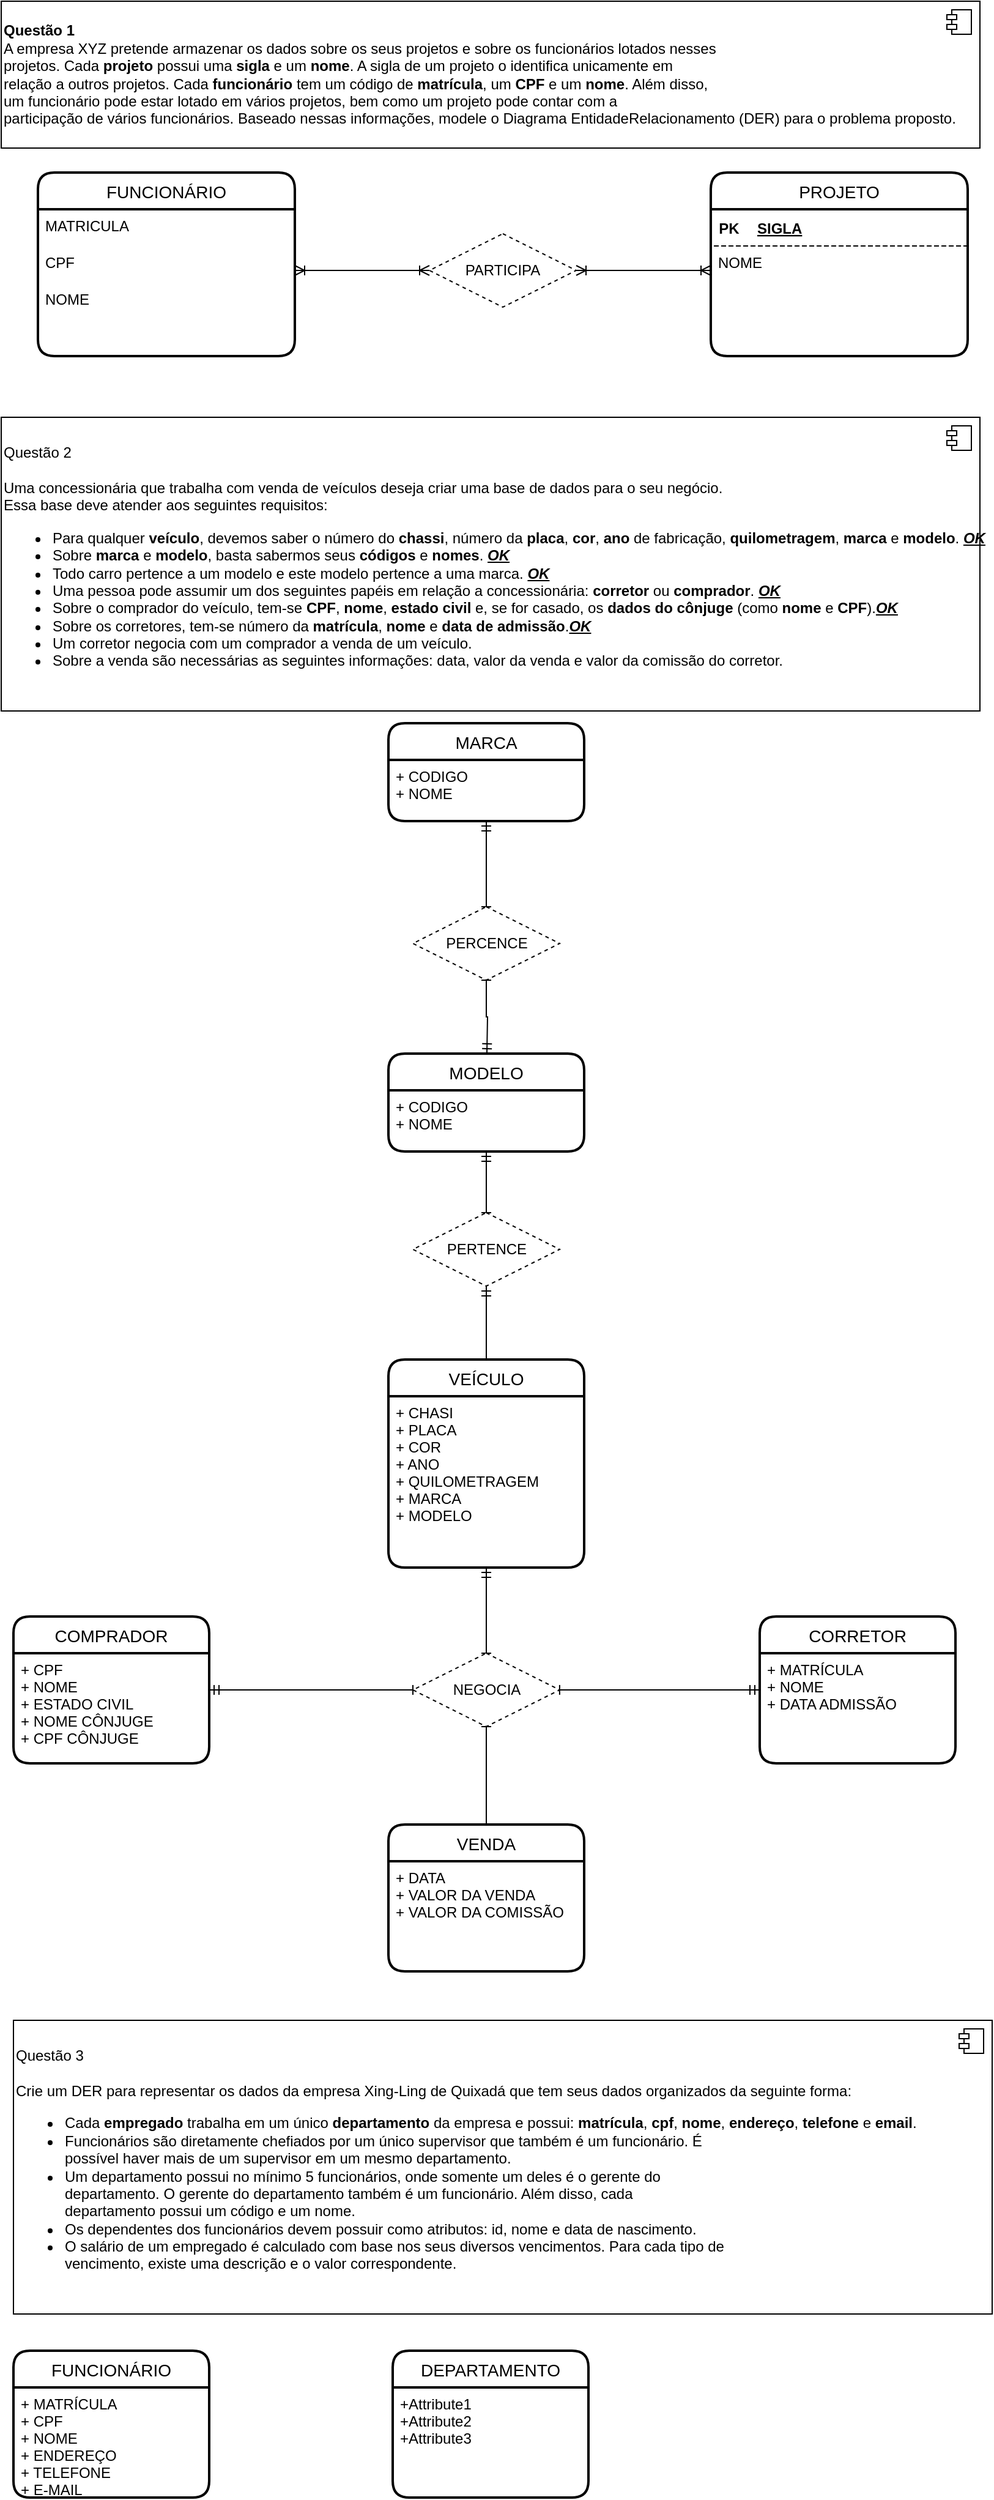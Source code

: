 <mxfile version="16.0.3" type="github">
  <diagram id="i-yVDr9640lq2V65SwCU" name="Page-1">
    <mxGraphModel dx="1186" dy="554" grid="1" gridSize="10" guides="1" tooltips="1" connect="1" arrows="1" fold="1" page="1" pageScale="1" pageWidth="827" pageHeight="1169" background="none" math="0" shadow="0">
      <root>
        <mxCell id="0" />
        <mxCell id="1" parent="0" />
        <mxCell id="gs9JZpR6Oo9pqmM1PFTJ-20" value="&lt;div&gt;&lt;b&gt;Questão 1&lt;/b&gt;&lt;/div&gt;&lt;div&gt;&lt;span&gt;A empresa XYZ pretende armazenar os dados sobre os seus projetos e sobre os funcionários lotados nesses&lt;/span&gt;&lt;/div&gt;&lt;div&gt;projetos. Cada &lt;b&gt;projeto&lt;/b&gt; possui uma &lt;b&gt;sigla&lt;/b&gt; e um &lt;b&gt;nome&lt;/b&gt;. A sigla de um projeto o identifica unicamente em&lt;/div&gt;&lt;div&gt;relação a outros projetos. Cada &lt;b&gt;funcionário&lt;/b&gt; tem um código de &lt;b&gt;matrícula&lt;/b&gt;, um &lt;b&gt;CPF&lt;/b&gt; e um &lt;b&gt;nome&lt;/b&gt;. Além disso,&lt;/div&gt;&lt;div&gt;&lt;span&gt;um funcionário pode estar lotado em vários projetos, bem como um projeto pode contar com a&lt;/span&gt;&lt;/div&gt;&lt;div&gt;&lt;span&gt;participação de vários funcionários. Baseado nessas informações, modele o Diagrama EntidadeRelacionamento (DER) para o problema proposto.&lt;/span&gt;&lt;/div&gt;" style="html=1;dropTarget=0;align=left;" parent="1" vertex="1">
          <mxGeometry x="10" y="10" width="800" height="120" as="geometry" />
        </mxCell>
        <mxCell id="gs9JZpR6Oo9pqmM1PFTJ-21" value="" style="shape=module;jettyWidth=8;jettyHeight=4;" parent="gs9JZpR6Oo9pqmM1PFTJ-20" vertex="1">
          <mxGeometry x="1" width="20" height="20" relative="1" as="geometry">
            <mxPoint x="-27" y="7" as="offset" />
          </mxGeometry>
        </mxCell>
        <mxCell id="gs9JZpR6Oo9pqmM1PFTJ-34" value="FUNCIONÁRIO" style="swimlane;childLayout=stackLayout;horizontal=1;startSize=30;horizontalStack=0;rounded=1;fontSize=14;fontStyle=0;strokeWidth=2;resizeParent=0;resizeLast=1;shadow=0;dashed=0;align=center;" parent="1" vertex="1">
          <mxGeometry x="40" y="150" width="210" height="150" as="geometry" />
        </mxCell>
        <mxCell id="gs9JZpR6Oo9pqmM1PFTJ-76" value="MATRICULA" style="text;strokeColor=none;fillColor=none;spacingLeft=4;spacingRight=4;overflow=hidden;rotatable=0;points=[[0,0.5],[1,0.5]];portConstraint=eastwest;fontSize=12;dashed=1;labelBackgroundColor=none;labelBorderColor=none;" parent="gs9JZpR6Oo9pqmM1PFTJ-34" vertex="1">
          <mxGeometry y="30" width="210" height="30" as="geometry" />
        </mxCell>
        <mxCell id="gs9JZpR6Oo9pqmM1PFTJ-57" value="CPF" style="text;strokeColor=none;fillColor=none;spacingLeft=4;spacingRight=4;overflow=hidden;rotatable=0;points=[[0,0.5],[1,0.5]];portConstraint=eastwest;fontSize=12;dashed=1;labelBackgroundColor=none;labelBorderColor=none;" parent="gs9JZpR6Oo9pqmM1PFTJ-34" vertex="1">
          <mxGeometry y="60" width="210" height="30" as="geometry" />
        </mxCell>
        <mxCell id="gs9JZpR6Oo9pqmM1PFTJ-55" value="NOME" style="text;strokeColor=none;fillColor=none;spacingLeft=4;spacingRight=4;overflow=hidden;rotatable=0;points=[[0,0.5],[1,0.5]];portConstraint=eastwest;fontSize=12;dashed=1;labelBackgroundColor=none;labelBorderColor=none;" parent="gs9JZpR6Oo9pqmM1PFTJ-34" vertex="1">
          <mxGeometry y="90" width="210" height="60" as="geometry" />
        </mxCell>
        <mxCell id="gs9JZpR6Oo9pqmM1PFTJ-58" value="PROJETO" style="swimlane;childLayout=stackLayout;horizontal=1;startSize=30;horizontalStack=0;rounded=1;fontSize=14;fontStyle=0;strokeWidth=2;resizeParent=0;resizeLast=1;shadow=0;dashed=0;align=center;" parent="1" vertex="1">
          <mxGeometry x="590" y="150" width="210" height="150" as="geometry" />
        </mxCell>
        <mxCell id="gs9JZpR6Oo9pqmM1PFTJ-59" value="" style="shape=table;startSize=0;container=1;collapsible=1;childLayout=tableLayout;fixedRows=1;rowLines=0;fontStyle=0;align=center;resizeLast=1;strokeColor=none;fillColor=none;dashed=1;labelBackgroundColor=none;labelBorderColor=none;" parent="gs9JZpR6Oo9pqmM1PFTJ-58" vertex="1">
          <mxGeometry y="30" width="210" height="30" as="geometry" />
        </mxCell>
        <mxCell id="gs9JZpR6Oo9pqmM1PFTJ-60" value="" style="shape=partialRectangle;collapsible=0;dropTarget=0;pointerEvents=0;fillColor=none;top=0;left=0;bottom=1;right=0;points=[[0,0.5],[1,0.5]];portConstraint=eastwest;dashed=1;labelBackgroundColor=none;labelBorderColor=none;" parent="gs9JZpR6Oo9pqmM1PFTJ-59" vertex="1">
          <mxGeometry width="210" height="30" as="geometry" />
        </mxCell>
        <mxCell id="gs9JZpR6Oo9pqmM1PFTJ-61" value="PK" style="shape=partialRectangle;connectable=0;fillColor=none;top=0;left=0;bottom=0;right=0;fontStyle=1;overflow=hidden;dashed=1;labelBackgroundColor=none;labelBorderColor=none;" parent="gs9JZpR6Oo9pqmM1PFTJ-60" vertex="1">
          <mxGeometry width="30" height="30" as="geometry">
            <mxRectangle width="30" height="30" as="alternateBounds" />
          </mxGeometry>
        </mxCell>
        <mxCell id="gs9JZpR6Oo9pqmM1PFTJ-62" value="SIGLA" style="shape=partialRectangle;connectable=0;fillColor=none;top=0;left=0;bottom=0;right=0;align=left;spacingLeft=6;fontStyle=5;overflow=hidden;dashed=1;labelBackgroundColor=none;labelBorderColor=none;" parent="gs9JZpR6Oo9pqmM1PFTJ-60" vertex="1">
          <mxGeometry x="30" width="180" height="30" as="geometry">
            <mxRectangle width="180" height="30" as="alternateBounds" />
          </mxGeometry>
        </mxCell>
        <mxCell id="gs9JZpR6Oo9pqmM1PFTJ-64" value="NOME" style="text;strokeColor=none;fillColor=none;spacingLeft=4;spacingRight=4;overflow=hidden;rotatable=0;points=[[0,0.5],[1,0.5]];portConstraint=eastwest;fontSize=12;dashed=1;labelBackgroundColor=none;labelBorderColor=none;" parent="gs9JZpR6Oo9pqmM1PFTJ-58" vertex="1">
          <mxGeometry y="60" width="210" height="90" as="geometry" />
        </mxCell>
        <mxCell id="gs9JZpR6Oo9pqmM1PFTJ-89" value="" style="edgeStyle=orthogonalEdgeStyle;rounded=0;orthogonalLoop=1;jettySize=auto;html=1;startArrow=ERoneToMany;startFill=0;endArrow=ERoneToMany;endFill=0;" parent="1" source="gs9JZpR6Oo9pqmM1PFTJ-81" target="gs9JZpR6Oo9pqmM1PFTJ-64" edge="1">
          <mxGeometry relative="1" as="geometry">
            <Array as="points">
              <mxPoint x="540" y="230" />
              <mxPoint x="540" y="230" />
            </Array>
          </mxGeometry>
        </mxCell>
        <mxCell id="gs9JZpR6Oo9pqmM1PFTJ-81" value="PARTICIPA" style="shape=rhombus;perimeter=rhombusPerimeter;whiteSpace=wrap;html=1;align=center;dashed=1;labelBackgroundColor=none;labelBorderColor=none;" parent="1" vertex="1">
          <mxGeometry x="360" y="200" width="120" height="60" as="geometry" />
        </mxCell>
        <mxCell id="gs9JZpR6Oo9pqmM1PFTJ-86" value="" style="edgeStyle=entityRelationEdgeStyle;fontSize=12;html=1;endArrow=ERoneToMany;startArrow=ERoneToMany;rounded=0;entryX=0;entryY=0.5;entryDx=0;entryDy=0;startFill=0;" parent="1" target="gs9JZpR6Oo9pqmM1PFTJ-81" edge="1">
          <mxGeometry width="100" height="100" relative="1" as="geometry">
            <mxPoint x="250" y="230" as="sourcePoint" />
            <mxPoint x="350" y="130" as="targetPoint" />
          </mxGeometry>
        </mxCell>
        <mxCell id="gs9JZpR6Oo9pqmM1PFTJ-90" value="Questão 2&lt;br&gt;&lt;br&gt;Uma concessionária que trabalha com venda de veículos deseja criar uma base de dados para o seu negócio.&lt;br&gt;Essa base deve atender aos seguintes requisitos:&lt;br&gt;&lt;ul&gt;&lt;li&gt;Para qualquer &lt;b&gt;veículo&lt;/b&gt;, devemos saber o número do &lt;b&gt;chassi&lt;/b&gt;, número da &lt;b&gt;placa&lt;/b&gt;, &lt;b&gt;cor&lt;/b&gt;, &lt;b&gt;ano&lt;/b&gt; de fabricação, &lt;b&gt;quilometragem&lt;/b&gt;, &lt;b&gt;marca&lt;/b&gt; e &lt;b&gt;modelo&lt;/b&gt;. &lt;i&gt;&lt;u&gt;&lt;b&gt;OK&lt;/b&gt;&lt;/u&gt;&lt;/i&gt;&lt;/li&gt;&lt;li&gt;Sobre &lt;b&gt;marca&lt;/b&gt; e &lt;b&gt;modelo&lt;/b&gt;, basta sabermos seus &lt;b&gt;códigos&lt;/b&gt; e &lt;b&gt;nomes&lt;/b&gt;.&amp;nbsp;&lt;i&gt;&lt;u&gt;&lt;b&gt;OK&lt;/b&gt;&lt;/u&gt;&lt;/i&gt;&lt;/li&gt;&lt;li&gt;Todo carro pertence a um modelo e este modelo pertence a uma marca.&amp;nbsp;&lt;i&gt;&lt;u&gt;&lt;b&gt;OK&lt;/b&gt;&lt;/u&gt;&lt;/i&gt;&lt;/li&gt;&lt;li&gt;Uma pessoa pode assumir um dos seguintes papéis em relação a concessionária: &lt;b&gt;corretor&lt;/b&gt; ou &lt;b&gt;comprador&lt;/b&gt;.&amp;nbsp;&lt;i&gt;&lt;u&gt;&lt;b&gt;OK&lt;/b&gt;&lt;/u&gt;&lt;/i&gt;&lt;/li&gt;&lt;li&gt;Sobre o comprador do veículo, tem-se &lt;b&gt;CPF&lt;/b&gt;, &lt;b&gt;nome&lt;/b&gt;, &lt;b&gt;estado civil&lt;/b&gt; e, se for casado, os &lt;b&gt;dados do cônjuge&lt;/b&gt; (como &lt;b&gt;nome&lt;/b&gt; e &lt;b&gt;CPF&lt;/b&gt;).&lt;i&gt;&lt;u&gt;&lt;b&gt;OK&lt;/b&gt;&lt;/u&gt;&lt;/i&gt;&lt;/li&gt;&lt;li&gt;Sobre os corretores, tem-se número da &lt;b&gt;matrícula&lt;/b&gt;, &lt;b&gt;nome&lt;/b&gt; e &lt;b&gt;data de admissão&lt;/b&gt;.&lt;i&gt;&lt;u&gt;&lt;b&gt;OK&lt;/b&gt;&lt;/u&gt;&lt;/i&gt;&lt;/li&gt;&lt;li&gt;Um corretor negocia com um comprador a venda de um veículo.&amp;nbsp;&lt;/li&gt;&lt;li&gt;Sobre a venda são necessárias as seguintes informações: data, valor da venda e valor da comissão do corretor.&lt;/li&gt;&lt;/ul&gt;" style="html=1;dropTarget=0;align=left;" parent="1" vertex="1">
          <mxGeometry x="10" y="350" width="800" height="240" as="geometry" />
        </mxCell>
        <mxCell id="gs9JZpR6Oo9pqmM1PFTJ-91" value="" style="shape=module;jettyWidth=8;jettyHeight=4;" parent="gs9JZpR6Oo9pqmM1PFTJ-90" vertex="1">
          <mxGeometry x="1" width="20" height="20" relative="1" as="geometry">
            <mxPoint x="-27" y="7" as="offset" />
          </mxGeometry>
        </mxCell>
        <mxCell id="gs9JZpR6Oo9pqmM1PFTJ-128" value="" style="edgeStyle=orthogonalEdgeStyle;rounded=0;orthogonalLoop=1;jettySize=auto;html=1;startArrow=baseDash;startFill=0;endArrow=ERmandOne;endFill=0;" parent="1" source="gs9JZpR6Oo9pqmM1PFTJ-92" target="gs9JZpR6Oo9pqmM1PFTJ-105" edge="1">
          <mxGeometry relative="1" as="geometry" />
        </mxCell>
        <mxCell id="gs9JZpR6Oo9pqmM1PFTJ-92" value="VEÍCULO" style="swimlane;childLayout=stackLayout;horizontal=1;startSize=30;horizontalStack=0;rounded=1;fontSize=14;fontStyle=0;strokeWidth=2;resizeParent=0;resizeLast=1;shadow=0;dashed=0;align=center;labelBackgroundColor=none;labelBorderColor=none;flipH=1;flipV=0;" parent="1" vertex="1">
          <mxGeometry x="326.5" y="1120" width="160" height="170" as="geometry" />
        </mxCell>
        <mxCell id="gs9JZpR6Oo9pqmM1PFTJ-93" value="+ CHASI&#xa;+ PLACA&#xa;+ COR&#xa;+ ANO&#xa;+ QUILOMETRAGEM&#xa;+ MARCA&#xa;+ MODELO" style="align=left;strokeColor=none;fillColor=none;spacingLeft=4;fontSize=12;verticalAlign=top;resizable=0;rotatable=0;part=1;dashed=1;labelBackgroundColor=none;labelBorderColor=none;flipH=1;" parent="gs9JZpR6Oo9pqmM1PFTJ-92" vertex="1">
          <mxGeometry y="30" width="160" height="140" as="geometry" />
        </mxCell>
        <mxCell id="gs9JZpR6Oo9pqmM1PFTJ-94" value="MARCA" style="swimlane;childLayout=stackLayout;horizontal=1;startSize=30;horizontalStack=0;rounded=1;fontSize=14;fontStyle=0;strokeWidth=2;resizeParent=0;resizeLast=1;shadow=0;dashed=0;align=center;labelBackgroundColor=none;labelBorderColor=none;flipH=1;" parent="1" vertex="1">
          <mxGeometry x="326.5" y="600" width="160" height="80" as="geometry" />
        </mxCell>
        <mxCell id="gs9JZpR6Oo9pqmM1PFTJ-95" value="+ CODIGO&#xa;+ NOME" style="align=left;strokeColor=none;fillColor=none;spacingLeft=4;fontSize=12;verticalAlign=top;resizable=0;rotatable=0;part=1;dashed=1;labelBackgroundColor=none;labelBorderColor=none;flipH=1;" parent="gs9JZpR6Oo9pqmM1PFTJ-94" vertex="1">
          <mxGeometry y="30" width="160" height="50" as="geometry" />
        </mxCell>
        <mxCell id="gs9JZpR6Oo9pqmM1PFTJ-98" value="MODELO" style="swimlane;childLayout=stackLayout;horizontal=1;startSize=30;horizontalStack=0;rounded=1;fontSize=14;fontStyle=0;strokeWidth=2;resizeParent=0;resizeLast=1;shadow=0;dashed=0;align=center;labelBackgroundColor=none;labelBorderColor=none;flipH=1;" parent="1" vertex="1">
          <mxGeometry x="326.5" y="870" width="160" height="80" as="geometry" />
        </mxCell>
        <mxCell id="gs9JZpR6Oo9pqmM1PFTJ-99" value="+ CODIGO&#xa;+ NOME" style="align=left;strokeColor=none;fillColor=none;spacingLeft=4;fontSize=12;verticalAlign=top;resizable=0;rotatable=0;part=1;dashed=1;labelBackgroundColor=none;labelBorderColor=none;flipH=1;" parent="gs9JZpR6Oo9pqmM1PFTJ-98" vertex="1">
          <mxGeometry y="30" width="160" height="50" as="geometry" />
        </mxCell>
        <mxCell id="gs9JZpR6Oo9pqmM1PFTJ-127" value="" style="edgeStyle=orthogonalEdgeStyle;rounded=0;orthogonalLoop=1;jettySize=auto;html=1;startArrow=baseDash;startFill=0;endArrow=ERmandOne;endFill=0;" parent="1" source="gs9JZpR6Oo9pqmM1PFTJ-105" target="gs9JZpR6Oo9pqmM1PFTJ-99" edge="1">
          <mxGeometry relative="1" as="geometry" />
        </mxCell>
        <mxCell id="gs9JZpR6Oo9pqmM1PFTJ-105" value="PERTENCE" style="shape=rhombus;perimeter=rhombusPerimeter;whiteSpace=wrap;html=1;align=center;dashed=1;labelBackgroundColor=none;labelBorderColor=none;" parent="1" vertex="1">
          <mxGeometry x="346.5" y="1000" width="120" height="60" as="geometry" />
        </mxCell>
        <mxCell id="gs9JZpR6Oo9pqmM1PFTJ-109" value="" style="edgeStyle=orthogonalEdgeStyle;rounded=0;orthogonalLoop=1;jettySize=auto;html=1;startArrow=baseDash;startFill=0;endArrow=ERmandOne;endFill=0;exitX=0.5;exitY=0;exitDx=0;exitDy=0;" parent="1" source="gs9JZpR6Oo9pqmM1PFTJ-107" target="gs9JZpR6Oo9pqmM1PFTJ-95" edge="1">
          <mxGeometry relative="1" as="geometry" />
        </mxCell>
        <mxCell id="gs9JZpR6Oo9pqmM1PFTJ-126" value="" style="edgeStyle=orthogonalEdgeStyle;rounded=0;orthogonalLoop=1;jettySize=auto;html=1;startArrow=baseDash;startFill=0;endArrow=ERmandOne;endFill=0;" parent="1" source="gs9JZpR6Oo9pqmM1PFTJ-107" edge="1">
          <mxGeometry relative="1" as="geometry">
            <mxPoint x="407" y="870" as="targetPoint" />
          </mxGeometry>
        </mxCell>
        <mxCell id="gs9JZpR6Oo9pqmM1PFTJ-107" value="PERCENCE" style="shape=rhombus;perimeter=rhombusPerimeter;whiteSpace=wrap;html=1;align=center;dashed=1;labelBackgroundColor=none;labelBorderColor=none;flipV=0;" parent="1" vertex="1">
          <mxGeometry x="346.5" y="750" width="120" height="60" as="geometry" />
        </mxCell>
        <mxCell id="gs9JZpR6Oo9pqmM1PFTJ-110" value="COMPRADOR" style="swimlane;childLayout=stackLayout;horizontal=1;startSize=30;horizontalStack=0;rounded=1;fontSize=14;fontStyle=0;strokeWidth=2;resizeParent=0;resizeLast=1;shadow=0;dashed=0;align=center;labelBackgroundColor=none;labelBorderColor=none;" parent="1" vertex="1">
          <mxGeometry x="20" y="1330" width="160" height="120" as="geometry" />
        </mxCell>
        <mxCell id="gs9JZpR6Oo9pqmM1PFTJ-111" value="+ CPF&#xa;+ NOME&#xa;+ ESTADO CIVIL&#xa;+ NOME CÔNJUGE&#xa;+ CPF CÔNJUGE" style="align=left;strokeColor=none;fillColor=none;spacingLeft=4;fontSize=12;verticalAlign=top;resizable=0;rotatable=0;part=1;dashed=1;labelBackgroundColor=none;labelBorderColor=none;" parent="gs9JZpR6Oo9pqmM1PFTJ-110" vertex="1">
          <mxGeometry y="30" width="160" height="90" as="geometry" />
        </mxCell>
        <mxCell id="gs9JZpR6Oo9pqmM1PFTJ-112" value="CORRETOR" style="swimlane;childLayout=stackLayout;horizontal=1;startSize=30;horizontalStack=0;rounded=1;fontSize=14;fontStyle=0;strokeWidth=2;resizeParent=0;resizeLast=1;shadow=0;dashed=0;align=center;labelBackgroundColor=none;labelBorderColor=none;" parent="1" vertex="1">
          <mxGeometry x="630" y="1330" width="160" height="120" as="geometry" />
        </mxCell>
        <mxCell id="gs9JZpR6Oo9pqmM1PFTJ-113" value="+ MATRÍCULA&#xa;+ NOME&#xa;+ DATA ADMISSÃO" style="align=left;strokeColor=none;fillColor=none;spacingLeft=4;fontSize=12;verticalAlign=top;resizable=0;rotatable=0;part=1;dashed=1;labelBackgroundColor=none;labelBorderColor=none;" parent="gs9JZpR6Oo9pqmM1PFTJ-112" vertex="1">
          <mxGeometry y="30" width="160" height="90" as="geometry" />
        </mxCell>
        <mxCell id="gs9JZpR6Oo9pqmM1PFTJ-129" value="" style="edgeStyle=orthogonalEdgeStyle;rounded=0;orthogonalLoop=1;jettySize=auto;html=1;startArrow=baseDash;startFill=0;endArrow=ERmandOne;endFill=0;" parent="1" source="gs9JZpR6Oo9pqmM1PFTJ-117" target="gs9JZpR6Oo9pqmM1PFTJ-93" edge="1">
          <mxGeometry relative="1" as="geometry" />
        </mxCell>
        <mxCell id="gs9JZpR6Oo9pqmM1PFTJ-131" value="" style="edgeStyle=orthogonalEdgeStyle;rounded=0;orthogonalLoop=1;jettySize=auto;html=1;startArrow=baseDash;startFill=0;endArrow=ERmandOne;endFill=0;" parent="1" source="gs9JZpR6Oo9pqmM1PFTJ-117" target="gs9JZpR6Oo9pqmM1PFTJ-124" edge="1">
          <mxGeometry relative="1" as="geometry" />
        </mxCell>
        <mxCell id="gs9JZpR6Oo9pqmM1PFTJ-137" value="" style="edgeStyle=orthogonalEdgeStyle;rounded=0;orthogonalLoop=1;jettySize=auto;html=1;startArrow=baseDash;startFill=0;endArrow=ERmandOne;endFill=0;entryX=0;entryY=0.333;entryDx=0;entryDy=0;entryPerimeter=0;" parent="1" source="gs9JZpR6Oo9pqmM1PFTJ-117" target="gs9JZpR6Oo9pqmM1PFTJ-113" edge="1">
          <mxGeometry relative="1" as="geometry" />
        </mxCell>
        <mxCell id="3h6vpcuNs26KjuizGSLr-1" value="" style="edgeStyle=orthogonalEdgeStyle;rounded=0;orthogonalLoop=1;jettySize=auto;html=1;startArrow=baseDash;startFill=0;endArrow=ERmandOne;endFill=0;" edge="1" parent="1" source="gs9JZpR6Oo9pqmM1PFTJ-117">
          <mxGeometry relative="1" as="geometry">
            <mxPoint x="180" y="1390" as="targetPoint" />
            <Array as="points">
              <mxPoint x="180" y="1390" />
            </Array>
          </mxGeometry>
        </mxCell>
        <mxCell id="gs9JZpR6Oo9pqmM1PFTJ-117" value="NEGOCIA" style="shape=rhombus;perimeter=rhombusPerimeter;whiteSpace=wrap;html=1;align=center;dashed=1;labelBackgroundColor=none;labelBorderColor=none;flipV=0;" parent="1" vertex="1">
          <mxGeometry x="346.5" y="1360" width="120" height="60" as="geometry" />
        </mxCell>
        <mxCell id="gs9JZpR6Oo9pqmM1PFTJ-123" value="VENDA" style="swimlane;childLayout=stackLayout;horizontal=1;startSize=30;horizontalStack=0;rounded=1;fontSize=14;fontStyle=0;strokeWidth=2;resizeParent=0;resizeLast=1;shadow=0;dashed=0;align=center;labelBackgroundColor=none;labelBorderColor=none;" parent="1" vertex="1">
          <mxGeometry x="326.5" y="1500" width="160" height="120" as="geometry" />
        </mxCell>
        <mxCell id="gs9JZpR6Oo9pqmM1PFTJ-124" value="+ DATA&#xa;+ VALOR DA VENDA&#xa;+ VALOR DA COMISSÃO" style="align=left;strokeColor=none;fillColor=none;spacingLeft=4;fontSize=12;verticalAlign=top;resizable=0;rotatable=0;part=1;dashed=1;labelBackgroundColor=none;labelBorderColor=none;" parent="gs9JZpR6Oo9pqmM1PFTJ-123" vertex="1">
          <mxGeometry y="30" width="160" height="90" as="geometry" />
        </mxCell>
        <mxCell id="3h6vpcuNs26KjuizGSLr-2" value="Questão 3 &lt;br&gt;&lt;br&gt;Crie um DER para representar os dados da empresa Xing-Ling de Quixadá que tem seus dados organizados da seguinte forma:&lt;br&gt;&lt;ul&gt;&lt;li&gt;Cada &lt;b&gt;empregado&lt;/b&gt; trabalha em um único &lt;b&gt;departamento&lt;/b&gt; da empresa e possui: &lt;b&gt;matrícula&lt;/b&gt;, &lt;b&gt;cpf&lt;/b&gt;, &lt;b&gt;nome&lt;/b&gt;,&amp;nbsp;&lt;b&gt;endereço&lt;/b&gt;, &lt;b&gt;telefone&lt;/b&gt; e &lt;b&gt;email&lt;/b&gt;.&lt;/li&gt;&lt;li&gt;Funcionários são diretamente chefiados por um único supervisor que também é um funcionário. É&amp;nbsp;&lt;br&gt;possível haver mais de um supervisor em um mesmo departamento.&lt;/li&gt;&lt;li&gt;Um departamento possui no mínimo 5 funcionários, onde somente um deles é o gerente do&lt;br&gt;departamento. O gerente do departamento também é um funcionário. Além disso, cada&lt;br&gt;departamento possui um código e um nome.&lt;br&gt;&lt;/li&gt;&lt;li&gt;Os dependentes dos funcionários devem possuir como atributos: id, nome e data de nascimento.&lt;br&gt;&lt;/li&gt;&lt;li&gt;O salário de um empregado é calculado com base nos seus diversos vencimentos. Para cada tipo de&lt;br&gt;vencimento, existe uma descrição e o valor correspondente.&lt;br&gt;&lt;/li&gt;&lt;/ul&gt;" style="html=1;dropTarget=0;align=left;" vertex="1" parent="1">
          <mxGeometry x="20" y="1660" width="800" height="240" as="geometry" />
        </mxCell>
        <mxCell id="3h6vpcuNs26KjuizGSLr-3" value="" style="shape=module;jettyWidth=8;jettyHeight=4;" vertex="1" parent="3h6vpcuNs26KjuizGSLr-2">
          <mxGeometry x="1" width="20" height="20" relative="1" as="geometry">
            <mxPoint x="-27" y="7" as="offset" />
          </mxGeometry>
        </mxCell>
        <mxCell id="3h6vpcuNs26KjuizGSLr-4" value="FUNCIONÁRIO" style="swimlane;childLayout=stackLayout;horizontal=1;startSize=30;horizontalStack=0;rounded=1;fontSize=14;fontStyle=0;strokeWidth=2;resizeParent=0;resizeLast=1;shadow=0;dashed=0;align=center;labelBackgroundColor=none;labelBorderColor=none;" vertex="1" parent="1">
          <mxGeometry x="20" y="1930" width="160" height="120" as="geometry" />
        </mxCell>
        <mxCell id="3h6vpcuNs26KjuizGSLr-5" value="+ MATRÍCULA&#xa;+ CPF&#xa;+ NOME&#xa;+ ENDEREÇO&#xa;+ TELEFONE&#xa;+ E-MAIL" style="align=left;strokeColor=none;fillColor=none;spacingLeft=4;fontSize=12;verticalAlign=top;resizable=0;rotatable=0;part=1;dashed=1;labelBackgroundColor=none;labelBorderColor=none;" vertex="1" parent="3h6vpcuNs26KjuizGSLr-4">
          <mxGeometry y="30" width="160" height="90" as="geometry" />
        </mxCell>
        <mxCell id="3h6vpcuNs26KjuizGSLr-6" value="DEPARTAMENTO" style="swimlane;childLayout=stackLayout;horizontal=1;startSize=30;horizontalStack=0;rounded=1;fontSize=14;fontStyle=0;strokeWidth=2;resizeParent=0;resizeLast=1;shadow=0;dashed=0;align=center;labelBackgroundColor=none;labelBorderColor=none;" vertex="1" parent="1">
          <mxGeometry x="330" y="1930" width="160" height="120" as="geometry" />
        </mxCell>
        <mxCell id="3h6vpcuNs26KjuizGSLr-7" value="+Attribute1&#xa;+Attribute2&#xa;+Attribute3" style="align=left;strokeColor=none;fillColor=none;spacingLeft=4;fontSize=12;verticalAlign=top;resizable=0;rotatable=0;part=1;dashed=1;labelBackgroundColor=none;labelBorderColor=none;" vertex="1" parent="3h6vpcuNs26KjuizGSLr-6">
          <mxGeometry y="30" width="160" height="90" as="geometry" />
        </mxCell>
      </root>
    </mxGraphModel>
  </diagram>
</mxfile>
